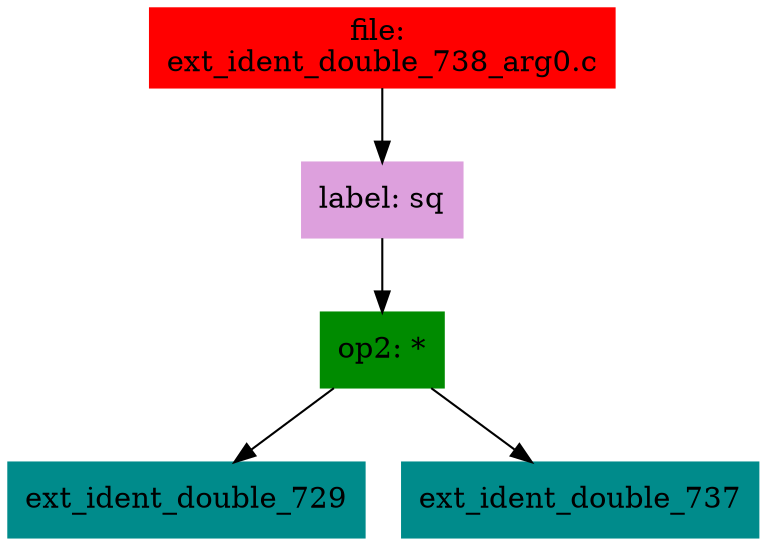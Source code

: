 digraph G {
node [shape=box]

0 [label="file: 
ext_ident_double_738_arg0.c",color=red, style=filled]
1 [label="label: sq",color=plum, style=filled]
0 -> 1
2 [label="op2: *",color=green4, style=filled]
1 -> 2
3 [label="ext_ident_double_729",color=cyan4, style=filled]
2 -> 3
293 [label="ext_ident_double_737",color=cyan4, style=filled]
2 -> 293


}

